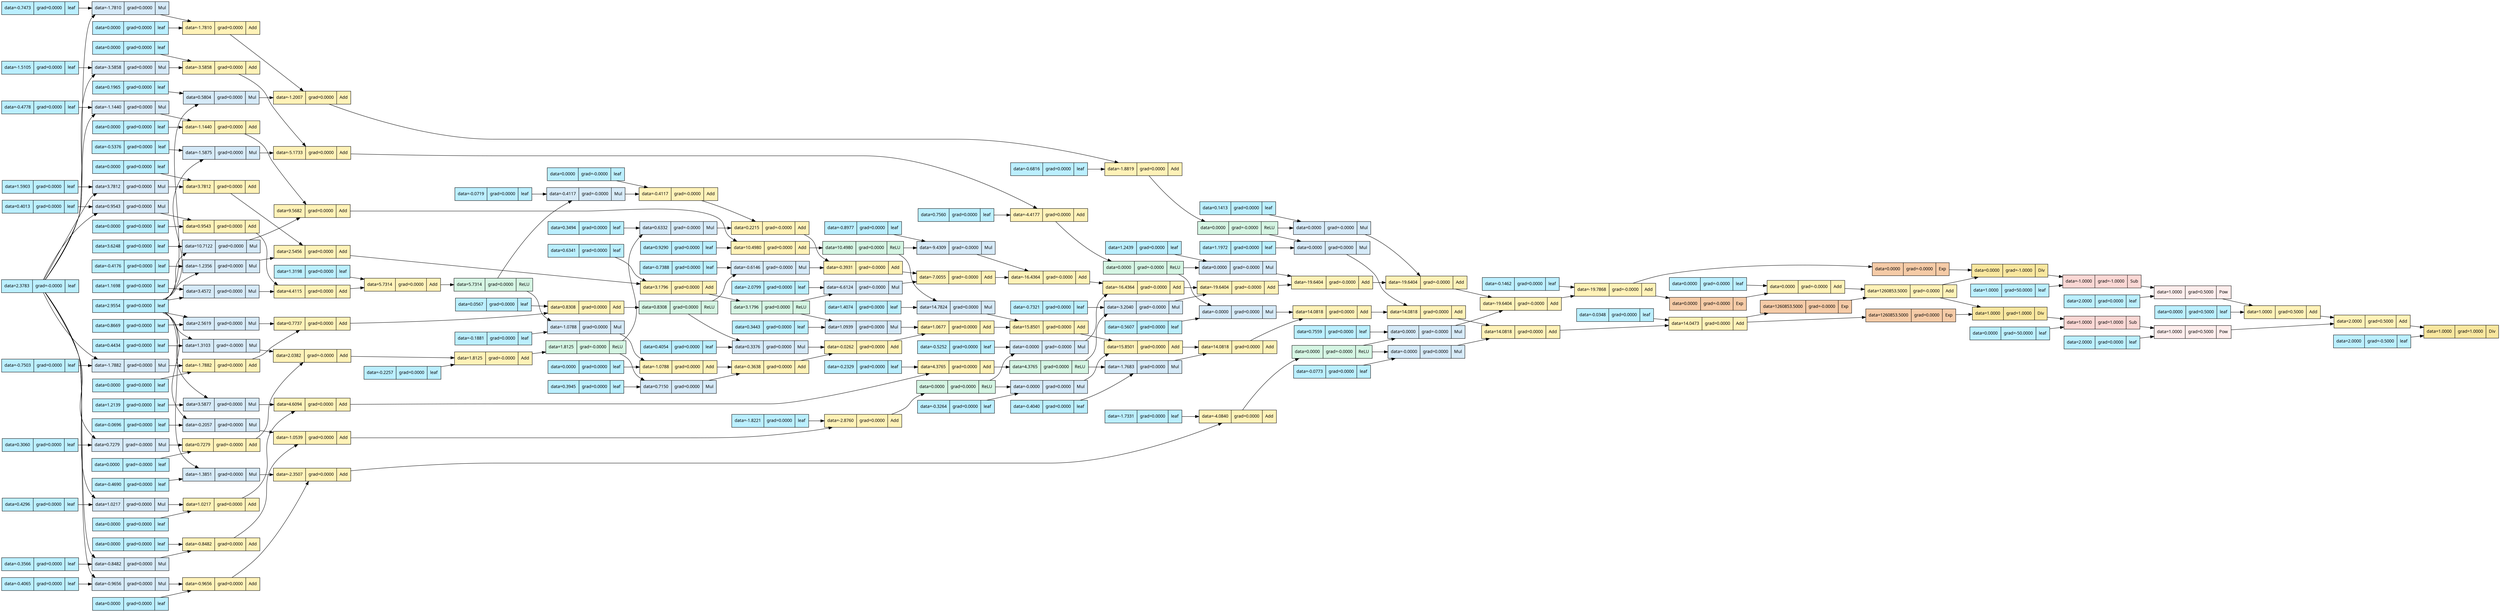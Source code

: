 digraph G {
  rankdir=LR; // Left-to-right layout
  node [fontsize=12, fontname="Verdana"];
  1334878950407788200 [label="{ data=1.0000 | grad=1.0000 | Div }", shape=record, style=filled, fillcolor="#F9E79F"];
  15274181275627742157 [label="{ data=2.0000 | grad=0.5000 | Add }", shape=record, style=filled, fillcolor="#FFF2B8"];
  5440921124034828945 [label="{ data=1.0000 | grad=0.5000 | Add }", shape=record, style=filled, fillcolor="#FFF2B8"];
  11267141826727485598 [label="{ data=0.0000 | grad=0.5000 | leaf }", shape=record, style=filled, fillcolor="#BBEFFF"];
  13487180300621928005 [label="{ data=1.0000 | grad=0.5000 | Pow }", shape=record, style=filled, fillcolor="#FDEDEC"];
  10414254643546567066 [label="{ data=-1.0000 | grad=-1.0000 | Sub }", shape=record, style=filled, fillcolor="#FAD7D4"];
  8031330860463908753 [label="{ data=0.0000 | grad=-1.0000 | Div }", shape=record, style=filled, fillcolor="#F9E79F"];
  13920182858443805987 [label="{ data=0.0000 | grad=-0.0000 | Exp }", shape=record, style=filled, fillcolor="#F5CBA7"];
  16043959317773399814 [label="{ data=-19.7868 | grad=-0.0000 | Add }", shape=record, style=filled, fillcolor="#FFF2B8"];
  14532358698762723315 [label="{ data=-19.6404 | grad=-0.0000 | Add }", shape=record, style=filled, fillcolor="#FFF2B8"];
  4156327356231949760 [label="{ data=-19.6404 | grad=-0.0000 | Add }", shape=record, style=filled, fillcolor="#FFF2B8"];
  8475373791031678175 [label="{ data=-19.6404 | grad=-0.0000 | Add }", shape=record, style=filled, fillcolor="#FFF2B8"];
  15801221359692527905 [label="{ data=-19.6404 | grad=-0.0000 | Add }", shape=record, style=filled, fillcolor="#FFF2B8"];
  8928264251963903150 [label="{ data=-16.4364 | grad=-0.0000 | Add }", shape=record, style=filled, fillcolor="#FFF2B8"];
  121795660591244801 [label="{ data=-16.4364 | grad=-0.0000 | Add }", shape=record, style=filled, fillcolor="#FFF2B8"];
  9042334394402413244 [label="{ data=-7.0055 | grad=-0.0000 | Add }", shape=record, style=filled, fillcolor="#FFF2B8"];
  8500780134753526810 [label="{ data=-0.3931 | grad=-0.0000 | Add }", shape=record, style=filled, fillcolor="#FFF2B8"];
  9013659542226883164 [label="{ data=0.2215 | grad=-0.0000 | Add }", shape=record, style=filled, fillcolor="#FFF2B8"];
  7609161478762591928 [label="{ data=-0.4117 | grad=-0.0000 | Add }", shape=record, style=filled, fillcolor="#FFF2B8"];
  9539273340316778965 [label="{ data=0.0000 | grad=-0.0000 | leaf }", shape=record, style=filled, fillcolor="#BBEFFF"];
  925875616197175556 [label="{ data=-0.4117 | grad=-0.0000 | Mul }", shape=record, style=filled, fillcolor="#D6EAF8"];
  12421984012546278166 [label="{ data=-0.0719 | grad=0.0000 | leaf }", shape=record, style=filled, fillcolor="#BBEFFF"];
  16560813116985448240 [label="{ data=5.7314 | grad=0.0000 | ReLU }", shape=record, style=filled, fillcolor="#D5F5E3"];
  14383508355560958598 [label="{ data=5.7314 | grad=0.0000 | Add }", shape=record, style=filled, fillcolor="#FFF2B8"];
  1425822160922783083 [label="{ data=4.4115 | grad=0.0000 | Add }", shape=record, style=filled, fillcolor="#FFF2B8"];
  15687379189578727891 [label="{ data=0.9543 | grad=0.0000 | Add }", shape=record, style=filled, fillcolor="#FFF2B8"];
  5735490370338116689 [label="{ data=0.0000 | grad=0.0000 | leaf }", shape=record, style=filled, fillcolor="#BBEFFF"];
  17525618799728726212 [label="{ data=0.9543 | grad=0.0000 | Mul }", shape=record, style=filled, fillcolor="#D6EAF8"];
  7960938009365346565 [label="{ data=0.4013 | grad=0.0000 | leaf }", shape=record, style=filled, fillcolor="#BBEFFF"];
  13354929761802501059 [label="{ data=2.3783 | grad=-0.0000 | leaf }", shape=record, style=filled, fillcolor="#BBEFFF"];
  3193851493750033609 [label="{ data=3.4572 | grad=0.0000 | Mul }", shape=record, style=filled, fillcolor="#D6EAF8"];
  333027087741150334 [label="{ data=1.1698 | grad=0.0000 | leaf }", shape=record, style=filled, fillcolor="#BBEFFF"];
  11953140758070680902 [label="{ data=2.9554 | grad=0.0000 | leaf }", shape=record, style=filled, fillcolor="#BBEFFF"];
  8191185501374914243 [label="{ data=1.3198 | grad=0.0000 | leaf }", shape=record, style=filled, fillcolor="#BBEFFF"];
  9432930624155446130 [label="{ data=0.6332 | grad=-0.0000 | Mul }", shape=record, style=filled, fillcolor="#D6EAF8"];
  5510300458733635585 [label="{ data=0.3494 | grad=0.0000 | leaf }", shape=record, style=filled, fillcolor="#BBEFFF"];
  12102528199182263624 [label="{ data=1.8125 | grad=-0.0000 | ReLU }", shape=record, style=filled, fillcolor="#D5F5E3"];
  17261198580255202195 [label="{ data=1.8125 | grad=-0.0000 | Add }", shape=record, style=filled, fillcolor="#FFF2B8"];
  701392346984393516 [label="{ data=2.0382 | grad=-0.0000 | Add }", shape=record, style=filled, fillcolor="#FFF2B8"];
  6801764027312099214 [label="{ data=0.7279 | grad=-0.0000 | Add }", shape=record, style=filled, fillcolor="#FFF2B8"];
  14203596775322227280 [label="{ data=0.0000 | grad=-0.0000 | leaf }", shape=record, style=filled, fillcolor="#BBEFFF"];
  12221838220180652627 [label="{ data=0.7279 | grad=-0.0000 | Mul }", shape=record, style=filled, fillcolor="#D6EAF8"];
  10341046559333340126 [label="{ data=0.3060 | grad=0.0000 | leaf }", shape=record, style=filled, fillcolor="#BBEFFF"];
  6499030380319750207 [label="{ data=1.3103 | grad=-0.0000 | Mul }", shape=record, style=filled, fillcolor="#D6EAF8"];
  18068379881782868301 [label="{ data=0.4434 | grad=0.0000 | leaf }", shape=record, style=filled, fillcolor="#BBEFFF"];
  10280913738452101936 [label="{ data=-0.2257 | grad=0.0000 | leaf }", shape=record, style=filled, fillcolor="#BBEFFF"];
  9138683353172413449 [label="{ data=-0.6146 | grad=-0.0000 | Mul }", shape=record, style=filled, fillcolor="#D6EAF8"];
  14829377649506922716 [label="{ data=-0.7388 | grad=0.0000 | leaf }", shape=record, style=filled, fillcolor="#BBEFFF"];
  17938020933659819407 [label="{ data=0.8308 | grad=0.0000 | ReLU }", shape=record, style=filled, fillcolor="#D5F5E3"];
  4610979030309671242 [label="{ data=0.8308 | grad=0.0000 | Add }", shape=record, style=filled, fillcolor="#FFF2B8"];
  16696552587391820960 [label="{ data=0.7737 | grad=0.0000 | Add }", shape=record, style=filled, fillcolor="#FFF2B8"];
  13739523117144726645 [label="{ data=-1.7882 | grad=0.0000 | Add }", shape=record, style=filled, fillcolor="#FFF2B8"];
  10536685446965076163 [label="{ data=0.0000 | grad=0.0000 | leaf }", shape=record, style=filled, fillcolor="#BBEFFF"];
  16741528064300998883 [label="{ data=-1.7882 | grad=0.0000 | Mul }", shape=record, style=filled, fillcolor="#D6EAF8"];
  2131686299355299383 [label="{ data=-0.7503 | grad=0.0000 | leaf }", shape=record, style=filled, fillcolor="#BBEFFF"];
  2500119718321072237 [label="{ data=2.5619 | grad=0.0000 | Mul }", shape=record, style=filled, fillcolor="#D6EAF8"];
  4261725386241675177 [label="{ data=0.8669 | grad=0.0000 | leaf }", shape=record, style=filled, fillcolor="#BBEFFF"];
  16307182330736804486 [label="{ data=0.0567 | grad=0.0000 | leaf }", shape=record, style=filled, fillcolor="#BBEFFF"];
  17126713430731090786 [label="{ data=-6.6124 | grad=-0.0000 | Mul }", shape=record, style=filled, fillcolor="#D6EAF8"];
  17926992132115454731 [label="{ data=-2.0799 | grad=0.0000 | leaf }", shape=record, style=filled, fillcolor="#BBEFFF"];
  8681771872974133822 [label="{ data=3.1796 | grad=0.0000 | ReLU }", shape=record, style=filled, fillcolor="#D5F5E3"];
  17890136004581769011 [label="{ data=3.1796 | grad=0.0000 | Add }", shape=record, style=filled, fillcolor="#FFF2B8"];
  8030654132160168358 [label="{ data=2.5456 | grad=0.0000 | Add }", shape=record, style=filled, fillcolor="#FFF2B8"];
  11457529115822652823 [label="{ data=3.7812 | grad=0.0000 | Add }", shape=record, style=filled, fillcolor="#FFF2B8"];
  6244882221212341851 [label="{ data=0.0000 | grad=0.0000 | leaf }", shape=record, style=filled, fillcolor="#BBEFFF"];
  17432495000898098654 [label="{ data=3.7812 | grad=0.0000 | Mul }", shape=record, style=filled, fillcolor="#D6EAF8"];
  9142318217815060816 [label="{ data=1.5903 | grad=0.0000 | leaf }", shape=record, style=filled, fillcolor="#BBEFFF"];
  15673222034999709238 [label="{ data=-1.2356 | grad=0.0000 | Mul }", shape=record, style=filled, fillcolor="#D6EAF8"];
  15338517721931487014 [label="{ data=-0.4176 | grad=0.0000 | leaf }", shape=record, style=filled, fillcolor="#BBEFFF"];
  3231800117561549636 [label="{ data=0.6341 | grad=0.0000 | leaf }", shape=record, style=filled, fillcolor="#BBEFFF"];
  8428435829944227124 [label="{ data=-9.4309 | grad=-0.0000 | Mul }", shape=record, style=filled, fillcolor="#D6EAF8"];
  3292920804362039448 [label="{ data=-0.8977 | grad=0.0000 | leaf }", shape=record, style=filled, fillcolor="#BBEFFF"];
  6677231384905597536 [label="{ data=10.4980 | grad=0.0000 | ReLU }", shape=record, style=filled, fillcolor="#D5F5E3"];
  10471963165561796414 [label="{ data=10.4980 | grad=0.0000 | Add }", shape=record, style=filled, fillcolor="#FFF2B8"];
  12273660933929394676 [label="{ data=9.5682 | grad=0.0000 | Add }", shape=record, style=filled, fillcolor="#FFF2B8"];
  544789219569035550 [label="{ data=-1.1440 | grad=0.0000 | Add }", shape=record, style=filled, fillcolor="#FFF2B8"];
  14838290817324018215 [label="{ data=0.0000 | grad=0.0000 | leaf }", shape=record, style=filled, fillcolor="#BBEFFF"];
  12276299693848428405 [label="{ data=-1.1440 | grad=0.0000 | Mul }", shape=record, style=filled, fillcolor="#D6EAF8"];
  4051135799611584069 [label="{ data=-0.4778 | grad=0.0000 | leaf }", shape=record, style=filled, fillcolor="#BBEFFF"];
  12166465791137090318 [label="{ data=10.7122 | grad=0.0000 | Mul }", shape=record, style=filled, fillcolor="#D6EAF8"];
  4230176373854694173 [label="{ data=3.6248 | grad=0.0000 | leaf }", shape=record, style=filled, fillcolor="#BBEFFF"];
  14283783204465108582 [label="{ data=0.9290 | grad=0.0000 | leaf }", shape=record, style=filled, fillcolor="#BBEFFF"];
  1040256008217482543 [label="{ data=-0.0000 | grad=-0.0000 | Mul }", shape=record, style=filled, fillcolor="#D6EAF8"];
  15753715151498566234 [label="{ data=-0.5252 | grad=0.0000 | leaf }", shape=record, style=filled, fillcolor="#BBEFFF"];
  9721871127272341881 [label="{ data=0.0000 | grad=0.0000 | ReLU }", shape=record, style=filled, fillcolor="#D5F5E3"];
  16188610313049349914 [label="{ data=-2.8760 | grad=0.0000 | Add }", shape=record, style=filled, fillcolor="#FFF2B8"];
  14557203989500201466 [label="{ data=-1.0539 | grad=0.0000 | Add }", shape=record, style=filled, fillcolor="#FFF2B8"];
  10246914013595280401 [label="{ data=-0.8482 | grad=0.0000 | Add }", shape=record, style=filled, fillcolor="#FFF2B8"];
  14659564024187001956 [label="{ data=0.0000 | grad=0.0000 | leaf }", shape=record, style=filled, fillcolor="#BBEFFF"];
  3338063936354823804 [label="{ data=-0.8482 | grad=0.0000 | Mul }", shape=record, style=filled, fillcolor="#D6EAF8"];
  8217394816742711330 [label="{ data=-0.3566 | grad=0.0000 | leaf }", shape=record, style=filled, fillcolor="#BBEFFF"];
  10049449726814470217 [label="{ data=-0.2057 | grad=0.0000 | Mul }", shape=record, style=filled, fillcolor="#D6EAF8"];
  6815437832436209317 [label="{ data=-0.0696 | grad=0.0000 | leaf }", shape=record, style=filled, fillcolor="#BBEFFF"];
  13950208267509029513 [label="{ data=-1.8221 | grad=0.0000 | leaf }", shape=record, style=filled, fillcolor="#BBEFFF"];
  15986811985013474133 [label="{ data=-3.2040 | grad=-0.0000 | Mul }", shape=record, style=filled, fillcolor="#D6EAF8"];
  3117260041032778967 [label="{ data=-0.7321 | grad=0.0000 | leaf }", shape=record, style=filled, fillcolor="#BBEFFF"];
  2351723378905850334 [label="{ data=4.3765 | grad=0.0000 | ReLU }", shape=record, style=filled, fillcolor="#D5F5E3"];
  5113259613502456150 [label="{ data=4.3765 | grad=0.0000 | Add }", shape=record, style=filled, fillcolor="#FFF2B8"];
  3021767436685807042 [label="{ data=4.6094 | grad=0.0000 | Add }", shape=record, style=filled, fillcolor="#FFF2B8"];
  16131522549391189816 [label="{ data=1.0217 | grad=0.0000 | Add }", shape=record, style=filled, fillcolor="#FFF2B8"];
  18151652196703972845 [label="{ data=0.0000 | grad=0.0000 | leaf }", shape=record, style=filled, fillcolor="#BBEFFF"];
  14054472433225243380 [label="{ data=1.0217 | grad=0.0000 | Mul }", shape=record, style=filled, fillcolor="#D6EAF8"];
  8697610410471057606 [label="{ data=0.4296 | grad=0.0000 | leaf }", shape=record, style=filled, fillcolor="#BBEFFF"];
  15295172836219834128 [label="{ data=3.5877 | grad=0.0000 | Mul }", shape=record, style=filled, fillcolor="#D6EAF8"];
  12337010070889767766 [label="{ data=1.2139 | grad=0.0000 | leaf }", shape=record, style=filled, fillcolor="#BBEFFF"];
  16779247790559155386 [label="{ data=-0.2329 | grad=0.0000 | leaf }", shape=record, style=filled, fillcolor="#BBEFFF"];
  14591999934587779604 [label="{ data=0.0000 | grad=-0.0000 | Mul }", shape=record, style=filled, fillcolor="#D6EAF8"];
  13089807759218346579 [label="{ data=1.2439 | grad=0.0000 | leaf }", shape=record, style=filled, fillcolor="#BBEFFF"];
  392154109506457741 [label="{ data=0.0000 | grad=-0.0000 | ReLU }", shape=record, style=filled, fillcolor="#D5F5E3"];
  2064004239585278199 [label="{ data=-4.4177 | grad=0.0000 | Add }", shape=record, style=filled, fillcolor="#FFF2B8"];
  6695286342186965226 [label="{ data=-5.1733 | grad=0.0000 | Add }", shape=record, style=filled, fillcolor="#FFF2B8"];
  4213382463896793793 [label="{ data=-3.5858 | grad=0.0000 | Add }", shape=record, style=filled, fillcolor="#FFF2B8"];
  10848458946117565778 [label="{ data=0.0000 | grad=0.0000 | leaf }", shape=record, style=filled, fillcolor="#BBEFFF"];
  533834320369947174 [label="{ data=-3.5858 | grad=0.0000 | Mul }", shape=record, style=filled, fillcolor="#D6EAF8"];
  8658739629917258028 [label="{ data=-1.5105 | grad=0.0000 | leaf }", shape=record, style=filled, fillcolor="#BBEFFF"];
  10644198631978540790 [label="{ data=-1.5875 | grad=0.0000 | Mul }", shape=record, style=filled, fillcolor="#D6EAF8"];
  13761976596023604714 [label="{ data=-0.5376 | grad=0.0000 | leaf }", shape=record, style=filled, fillcolor="#BBEFFF"];
  12308311357640336425 [label="{ data=0.7560 | grad=0.0000 | leaf }", shape=record, style=filled, fillcolor="#BBEFFF"];
  3684639316624092668 [label="{ data=0.0000 | grad=-0.0000 | Mul }", shape=record, style=filled, fillcolor="#D6EAF8"];
  16907067389907629801 [label="{ data=0.1413 | grad=0.0000 | leaf }", shape=record, style=filled, fillcolor="#BBEFFF"];
  221743576834806146 [label="{ data=0.0000 | grad=-0.0000 | ReLU }", shape=record, style=filled, fillcolor="#D5F5E3"];
  6351544884557527596 [label="{ data=-1.8819 | grad=0.0000 | Add }", shape=record, style=filled, fillcolor="#FFF2B8"];
  15302494782460611497 [label="{ data=-1.2007 | grad=0.0000 | Add }", shape=record, style=filled, fillcolor="#FFF2B8"];
  17282000759347593075 [label="{ data=-1.7810 | grad=0.0000 | Add }", shape=record, style=filled, fillcolor="#FFF2B8"];
  4744421221900530116 [label="{ data=0.0000 | grad=0.0000 | leaf }", shape=record, style=filled, fillcolor="#BBEFFF"];
  1981850963190359926 [label="{ data=-1.7810 | grad=0.0000 | Mul }", shape=record, style=filled, fillcolor="#D6EAF8"];
  14300243008361171659 [label="{ data=-0.7473 | grad=0.0000 | leaf }", shape=record, style=filled, fillcolor="#BBEFFF"];
  2973466680103533115 [label="{ data=0.5804 | grad=0.0000 | Mul }", shape=record, style=filled, fillcolor="#D6EAF8"];
  13409689451201946337 [label="{ data=0.1965 | grad=0.0000 | leaf }", shape=record, style=filled, fillcolor="#BBEFFF"];
  14438952770004192443 [label="{ data=-0.6816 | grad=0.0000 | leaf }", shape=record, style=filled, fillcolor="#BBEFFF"];
  9306198110942991555 [label="{ data=0.0000 | grad=-0.0000 | Mul }", shape=record, style=filled, fillcolor="#D6EAF8"];
  147884702402628115 [label="{ data=0.7559 | grad=0.0000 | leaf }", shape=record, style=filled, fillcolor="#BBEFFF"];
  5744105783193973717 [label="{ data=0.0000 | grad=-0.0000 | ReLU }", shape=record, style=filled, fillcolor="#D5F5E3"];
  16553470470491427287 [label="{ data=-4.0840 | grad=0.0000 | Add }", shape=record, style=filled, fillcolor="#FFF2B8"];
  8501435265032456757 [label="{ data=-2.3507 | grad=0.0000 | Add }", shape=record, style=filled, fillcolor="#FFF2B8"];
  15383595472182733866 [label="{ data=-0.9656 | grad=0.0000 | Add }", shape=record, style=filled, fillcolor="#FFF2B8"];
  11356798402278703198 [label="{ data=0.0000 | grad=0.0000 | leaf }", shape=record, style=filled, fillcolor="#BBEFFF"];
  13661827126993854090 [label="{ data=-0.9656 | grad=0.0000 | Mul }", shape=record, style=filled, fillcolor="#D6EAF8"];
  5057308025811722470 [label="{ data=-0.4065 | grad=0.0000 | leaf }", shape=record, style=filled, fillcolor="#BBEFFF"];
  17504832071324992186 [label="{ data=-1.3851 | grad=0.0000 | Mul }", shape=record, style=filled, fillcolor="#D6EAF8"];
  10877799837620215580 [label="{ data=-0.4690 | grad=0.0000 | leaf }", shape=record, style=filled, fillcolor="#BBEFFF"];
  4128069166624579846 [label="{ data=-1.7331 | grad=0.0000 | leaf }", shape=record, style=filled, fillcolor="#BBEFFF"];
  12556556689931104444 [label="{ data=-0.1462 | grad=0.0000 | leaf }", shape=record, style=filled, fillcolor="#BBEFFF"];
  7019352833319472194 [label="{ data=1260853.5000 | grad=-0.0000 | Add }", shape=record, style=filled, fillcolor="#FFF2B8"];
  1381826636069278335 [label="{ data=0.0000 | grad=-0.0000 | Add }", shape=record, style=filled, fillcolor="#FFF2B8"];
  14355929001387006170 [label="{ data=0.0000 | grad=-0.0000 | leaf }", shape=record, style=filled, fillcolor="#BBEFFF"];
  10729778672421772914 [label="{ data=0.0000 | grad=-0.0000 | Exp }", shape=record, style=filled, fillcolor="#F5CBA7"];
  3402201285311467307 [label="{ data=1260853.5000 | grad=-0.0000 | Exp }", shape=record, style=filled, fillcolor="#F5CBA7"];
  13949793979627793876 [label="{ data=14.0473 | grad=0.0000 | Add }", shape=record, style=filled, fillcolor="#FFF2B8"];
  18189212604502483082 [label="{ data=14.0818 | grad=0.0000 | Add }", shape=record, style=filled, fillcolor="#FFF2B8"];
  12624693396683988879 [label="{ data=14.0818 | grad=0.0000 | Add }", shape=record, style=filled, fillcolor="#FFF2B8"];
  8034147671682467965 [label="{ data=14.0818 | grad=0.0000 | Add }", shape=record, style=filled, fillcolor="#FFF2B8"];
  14208648777101841584 [label="{ data=14.0818 | grad=0.0000 | Add }", shape=record, style=filled, fillcolor="#FFF2B8"];
  9493223035528668538 [label="{ data=15.8501 | grad=0.0000 | Add }", shape=record, style=filled, fillcolor="#FFF2B8"];
  4682503023821169484 [label="{ data=15.8501 | grad=0.0000 | Add }", shape=record, style=filled, fillcolor="#FFF2B8"];
  13388003580826383554 [label="{ data=1.0677 | grad=0.0000 | Add }", shape=record, style=filled, fillcolor="#FFF2B8"];
  3730291590098718776 [label="{ data=-0.0262 | grad=0.0000 | Add }", shape=record, style=filled, fillcolor="#FFF2B8"];
  11491942638201418771 [label="{ data=-0.3638 | grad=0.0000 | Add }", shape=record, style=filled, fillcolor="#FFF2B8"];
  10306180142364356563 [label="{ data=-1.0788 | grad=0.0000 | Add }", shape=record, style=filled, fillcolor="#FFF2B8"];
  1514098138788476292 [label="{ data=0.0000 | grad=0.0000 | leaf }", shape=record, style=filled, fillcolor="#BBEFFF"];
  5977517848184227228 [label="{ data=-1.0788 | grad=0.0000 | Mul }", shape=record, style=filled, fillcolor="#D6EAF8"];
  3621583004425787399 [label="{ data=-0.1881 | grad=0.0000 | leaf }", shape=record, style=filled, fillcolor="#BBEFFF"];
  9955310622882656427 [label="{ data=0.7150 | grad=0.0000 | Mul }", shape=record, style=filled, fillcolor="#D6EAF8"];
  6352154775345630738 [label="{ data=0.3945 | grad=0.0000 | leaf }", shape=record, style=filled, fillcolor="#BBEFFF"];
  4445741409846653271 [label="{ data=0.3376 | grad=0.0000 | Mul }", shape=record, style=filled, fillcolor="#D6EAF8"];
  10981000045317777576 [label="{ data=0.4054 | grad=0.0000 | leaf }", shape=record, style=filled, fillcolor="#BBEFFF"];
  13491269546647363308 [label="{ data=1.0939 | grad=0.0000 | Mul }", shape=record, style=filled, fillcolor="#D6EAF8"];
  9036680027415361701 [label="{ data=0.3443 | grad=0.0000 | leaf }", shape=record, style=filled, fillcolor="#BBEFFF"];
  10873716441616759387 [label="{ data=14.7824 | grad=0.0000 | Mul }", shape=record, style=filled, fillcolor="#D6EAF8"];
  15612281166872804406 [label="{ data=1.4074 | grad=0.0000 | leaf }", shape=record, style=filled, fillcolor="#BBEFFF"];
  5503476688781611490 [label="{ data=-0.0000 | grad=0.0000 | Mul }", shape=record, style=filled, fillcolor="#D6EAF8"];
  4159637135605174774 [label="{ data=-0.3264 | grad=0.0000 | leaf }", shape=record, style=filled, fillcolor="#BBEFFF"];
  10019837173537049932 [label="{ data=-1.7683 | grad=0.0000 | Mul }", shape=record, style=filled, fillcolor="#D6EAF8"];
  10557473453768489791 [label="{ data=-0.4040 | grad=0.0000 | leaf }", shape=record, style=filled, fillcolor="#BBEFFF"];
  15071862594507077738 [label="{ data=-0.0000 | grad=0.0000 | Mul }", shape=record, style=filled, fillcolor="#D6EAF8"];
  9019595172837113779 [label="{ data=-0.5607 | grad=0.0000 | leaf }", shape=record, style=filled, fillcolor="#BBEFFF"];
  16842139080182109391 [label="{ data=0.0000 | grad=0.0000 | Mul }", shape=record, style=filled, fillcolor="#D6EAF8"];
  5165225914931336789 [label="{ data=1.1972 | grad=0.0000 | leaf }", shape=record, style=filled, fillcolor="#BBEFFF"];
  5367119467536820940 [label="{ data=-0.0000 | grad=0.0000 | Mul }", shape=record, style=filled, fillcolor="#D6EAF8"];
  9011651765804874631 [label="{ data=-0.0773 | grad=0.0000 | leaf }", shape=record, style=filled, fillcolor="#BBEFFF"];
  7213373368682377630 [label="{ data=-0.0348 | grad=0.0000 | leaf }", shape=record, style=filled, fillcolor="#BBEFFF"];
  7741859720140992493 [label="{ data=1.0000 | grad=50.0000 | leaf }", shape=record, style=filled, fillcolor="#BBEFFF"];
  2322705334910485969 [label="{ data=2.0000 | grad=0.0000 | leaf }", shape=record, style=filled, fillcolor="#BBEFFF"];
  15979147470019238651 [label="{ data=1.0000 | grad=0.5000 | Pow }", shape=record, style=filled, fillcolor="#FDEDEC"];
  7908928754831929062 [label="{ data=1.0000 | grad=1.0000 | Sub }", shape=record, style=filled, fillcolor="#FAD7D4"];
  12436347136998814218 [label="{ data=1.0000 | grad=1.0000 | Div }", shape=record, style=filled, fillcolor="#F9E79F"];
  14641390943978264995 [label="{ data=1260853.5000 | grad=0.0000 | Exp }", shape=record, style=filled, fillcolor="#F5CBA7"];
  1539486184383235746 [label="{ data=0.0000 | grad=-50.0000 | leaf }", shape=record, style=filled, fillcolor="#BBEFFF"];
  5179696890634644604 [label="{ data=2.0000 | grad=0.0000 | leaf }", shape=record, style=filled, fillcolor="#BBEFFF"];
  2107453711376189846 [label="{ data=2.0000 | grad=-0.5000 | leaf }", shape=record, style=filled, fillcolor="#BBEFFF"];

  15274181275627742157 -> 1334878950407788200;
  5440921124034828945 -> 15274181275627742157;
  11267141826727485598 -> 5440921124034828945;
  13487180300621928005 -> 5440921124034828945;
  10414254643546567066 -> 13487180300621928005;
  8031330860463908753 -> 10414254643546567066;
  13920182858443805987 -> 8031330860463908753;
  16043959317773399814 -> 13920182858443805987;
  14532358698762723315 -> 16043959317773399814;
  4156327356231949760 -> 14532358698762723315;
  8475373791031678175 -> 4156327356231949760;
  15801221359692527905 -> 8475373791031678175;
  8928264251963903150 -> 15801221359692527905;
  121795660591244801 -> 8928264251963903150;
  9042334394402413244 -> 121795660591244801;
  8500780134753526810 -> 9042334394402413244;
  9013659542226883164 -> 8500780134753526810;
  7609161478762591928 -> 9013659542226883164;
  9539273340316778965 -> 7609161478762591928;
  925875616197175556 -> 7609161478762591928;
  12421984012546278166 -> 925875616197175556;
  16560813116985448240 -> 925875616197175556;
  14383508355560958598 -> 16560813116985448240;
  1425822160922783083 -> 14383508355560958598;
  15687379189578727891 -> 1425822160922783083;
  5735490370338116689 -> 15687379189578727891;
  17525618799728726212 -> 15687379189578727891;
  7960938009365346565 -> 17525618799728726212;
  13354929761802501059 -> 17525618799728726212;
  3193851493750033609 -> 1425822160922783083;
  333027087741150334 -> 3193851493750033609;
  11953140758070680902 -> 3193851493750033609;
  8191185501374914243 -> 14383508355560958598;
  9432930624155446130 -> 9013659542226883164;
  5510300458733635585 -> 9432930624155446130;
  12102528199182263624 -> 9432930624155446130;
  17261198580255202195 -> 12102528199182263624;
  701392346984393516 -> 17261198580255202195;
  6801764027312099214 -> 701392346984393516;
  14203596775322227280 -> 6801764027312099214;
  12221838220180652627 -> 6801764027312099214;
  10341046559333340126 -> 12221838220180652627;
  13354929761802501059 -> 12221838220180652627;
  6499030380319750207 -> 701392346984393516;
  18068379881782868301 -> 6499030380319750207;
  11953140758070680902 -> 6499030380319750207;
  10280913738452101936 -> 17261198580255202195;
  9138683353172413449 -> 8500780134753526810;
  14829377649506922716 -> 9138683353172413449;
  17938020933659819407 -> 9138683353172413449;
  4610979030309671242 -> 17938020933659819407;
  16696552587391820960 -> 4610979030309671242;
  13739523117144726645 -> 16696552587391820960;
  10536685446965076163 -> 13739523117144726645;
  16741528064300998883 -> 13739523117144726645;
  2131686299355299383 -> 16741528064300998883;
  13354929761802501059 -> 16741528064300998883;
  2500119718321072237 -> 16696552587391820960;
  4261725386241675177 -> 2500119718321072237;
  11953140758070680902 -> 2500119718321072237;
  16307182330736804486 -> 4610979030309671242;
  17126713430731090786 -> 9042334394402413244;
  17926992132115454731 -> 17126713430731090786;
  8681771872974133822 -> 17126713430731090786;
  17890136004581769011 -> 8681771872974133822;
  8030654132160168358 -> 17890136004581769011;
  11457529115822652823 -> 8030654132160168358;
  6244882221212341851 -> 11457529115822652823;
  17432495000898098654 -> 11457529115822652823;
  9142318217815060816 -> 17432495000898098654;
  13354929761802501059 -> 17432495000898098654;
  15673222034999709238 -> 8030654132160168358;
  15338517721931487014 -> 15673222034999709238;
  11953140758070680902 -> 15673222034999709238;
  3231800117561549636 -> 17890136004581769011;
  8428435829944227124 -> 121795660591244801;
  3292920804362039448 -> 8428435829944227124;
  6677231384905597536 -> 8428435829944227124;
  10471963165561796414 -> 6677231384905597536;
  12273660933929394676 -> 10471963165561796414;
  544789219569035550 -> 12273660933929394676;
  14838290817324018215 -> 544789219569035550;
  12276299693848428405 -> 544789219569035550;
  4051135799611584069 -> 12276299693848428405;
  13354929761802501059 -> 12276299693848428405;
  12166465791137090318 -> 12273660933929394676;
  4230176373854694173 -> 12166465791137090318;
  11953140758070680902 -> 12166465791137090318;
  14283783204465108582 -> 10471963165561796414;
  1040256008217482543 -> 8928264251963903150;
  15753715151498566234 -> 1040256008217482543;
  9721871127272341881 -> 1040256008217482543;
  16188610313049349914 -> 9721871127272341881;
  14557203989500201466 -> 16188610313049349914;
  10246914013595280401 -> 14557203989500201466;
  14659564024187001956 -> 10246914013595280401;
  3338063936354823804 -> 10246914013595280401;
  8217394816742711330 -> 3338063936354823804;
  13354929761802501059 -> 3338063936354823804;
  10049449726814470217 -> 14557203989500201466;
  6815437832436209317 -> 10049449726814470217;
  11953140758070680902 -> 10049449726814470217;
  13950208267509029513 -> 16188610313049349914;
  15986811985013474133 -> 15801221359692527905;
  3117260041032778967 -> 15986811985013474133;
  2351723378905850334 -> 15986811985013474133;
  5113259613502456150 -> 2351723378905850334;
  3021767436685807042 -> 5113259613502456150;
  16131522549391189816 -> 3021767436685807042;
  18151652196703972845 -> 16131522549391189816;
  14054472433225243380 -> 16131522549391189816;
  8697610410471057606 -> 14054472433225243380;
  13354929761802501059 -> 14054472433225243380;
  15295172836219834128 -> 3021767436685807042;
  12337010070889767766 -> 15295172836219834128;
  11953140758070680902 -> 15295172836219834128;
  16779247790559155386 -> 5113259613502456150;
  14591999934587779604 -> 8475373791031678175;
  13089807759218346579 -> 14591999934587779604;
  392154109506457741 -> 14591999934587779604;
  2064004239585278199 -> 392154109506457741;
  6695286342186965226 -> 2064004239585278199;
  4213382463896793793 -> 6695286342186965226;
  10848458946117565778 -> 4213382463896793793;
  533834320369947174 -> 4213382463896793793;
  8658739629917258028 -> 533834320369947174;
  13354929761802501059 -> 533834320369947174;
  10644198631978540790 -> 6695286342186965226;
  13761976596023604714 -> 10644198631978540790;
  11953140758070680902 -> 10644198631978540790;
  12308311357640336425 -> 2064004239585278199;
  3684639316624092668 -> 4156327356231949760;
  16907067389907629801 -> 3684639316624092668;
  221743576834806146 -> 3684639316624092668;
  6351544884557527596 -> 221743576834806146;
  15302494782460611497 -> 6351544884557527596;
  17282000759347593075 -> 15302494782460611497;
  4744421221900530116 -> 17282000759347593075;
  1981850963190359926 -> 17282000759347593075;
  14300243008361171659 -> 1981850963190359926;
  13354929761802501059 -> 1981850963190359926;
  2973466680103533115 -> 15302494782460611497;
  13409689451201946337 -> 2973466680103533115;
  11953140758070680902 -> 2973466680103533115;
  14438952770004192443 -> 6351544884557527596;
  9306198110942991555 -> 14532358698762723315;
  147884702402628115 -> 9306198110942991555;
  5744105783193973717 -> 9306198110942991555;
  16553470470491427287 -> 5744105783193973717;
  8501435265032456757 -> 16553470470491427287;
  15383595472182733866 -> 8501435265032456757;
  11356798402278703198 -> 15383595472182733866;
  13661827126993854090 -> 15383595472182733866;
  5057308025811722470 -> 13661827126993854090;
  13354929761802501059 -> 13661827126993854090;
  17504832071324992186 -> 8501435265032456757;
  10877799837620215580 -> 17504832071324992186;
  11953140758070680902 -> 17504832071324992186;
  4128069166624579846 -> 16553470470491427287;
  12556556689931104444 -> 16043959317773399814;
  7019352833319472194 -> 8031330860463908753;
  1381826636069278335 -> 7019352833319472194;
  14355929001387006170 -> 1381826636069278335;
  10729778672421772914 -> 1381826636069278335;
  16043959317773399814 -> 10729778672421772914;
  3402201285311467307 -> 7019352833319472194;
  13949793979627793876 -> 3402201285311467307;
  18189212604502483082 -> 13949793979627793876;
  12624693396683988879 -> 18189212604502483082;
  8034147671682467965 -> 12624693396683988879;
  14208648777101841584 -> 8034147671682467965;
  9493223035528668538 -> 14208648777101841584;
  4682503023821169484 -> 9493223035528668538;
  13388003580826383554 -> 4682503023821169484;
  3730291590098718776 -> 13388003580826383554;
  11491942638201418771 -> 3730291590098718776;
  10306180142364356563 -> 11491942638201418771;
  1514098138788476292 -> 10306180142364356563;
  5977517848184227228 -> 10306180142364356563;
  3621583004425787399 -> 5977517848184227228;
  16560813116985448240 -> 5977517848184227228;
  9955310622882656427 -> 11491942638201418771;
  6352154775345630738 -> 9955310622882656427;
  12102528199182263624 -> 9955310622882656427;
  4445741409846653271 -> 3730291590098718776;
  10981000045317777576 -> 4445741409846653271;
  17938020933659819407 -> 4445741409846653271;
  13491269546647363308 -> 13388003580826383554;
  9036680027415361701 -> 13491269546647363308;
  8681771872974133822 -> 13491269546647363308;
  10873716441616759387 -> 4682503023821169484;
  15612281166872804406 -> 10873716441616759387;
  6677231384905597536 -> 10873716441616759387;
  5503476688781611490 -> 9493223035528668538;
  4159637135605174774 -> 5503476688781611490;
  9721871127272341881 -> 5503476688781611490;
  10019837173537049932 -> 14208648777101841584;
  10557473453768489791 -> 10019837173537049932;
  2351723378905850334 -> 10019837173537049932;
  15071862594507077738 -> 8034147671682467965;
  9019595172837113779 -> 15071862594507077738;
  392154109506457741 -> 15071862594507077738;
  16842139080182109391 -> 12624693396683988879;
  5165225914931336789 -> 16842139080182109391;
  221743576834806146 -> 16842139080182109391;
  5367119467536820940 -> 18189212604502483082;
  9011651765804874631 -> 5367119467536820940;
  5744105783193973717 -> 5367119467536820940;
  7213373368682377630 -> 13949793979627793876;
  7741859720140992493 -> 10414254643546567066;
  2322705334910485969 -> 13487180300621928005;
  15979147470019238651 -> 15274181275627742157;
  7908928754831929062 -> 15979147470019238651;
  12436347136998814218 -> 7908928754831929062;
  14641390943978264995 -> 12436347136998814218;
  13949793979627793876 -> 14641390943978264995;
  7019352833319472194 -> 12436347136998814218;
  1539486184383235746 -> 7908928754831929062;
  5179696890634644604 -> 15979147470019238651;
  2107453711376189846 -> 1334878950407788200;

}